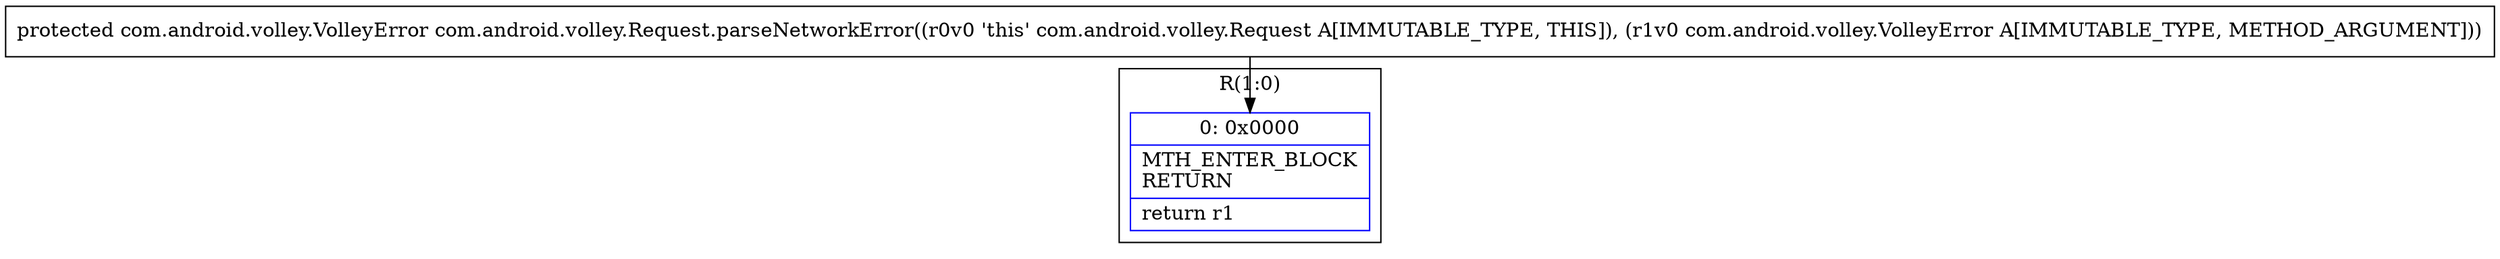 digraph "CFG forcom.android.volley.Request.parseNetworkError(Lcom\/android\/volley\/VolleyError;)Lcom\/android\/volley\/VolleyError;" {
subgraph cluster_Region_1344390106 {
label = "R(1:0)";
node [shape=record,color=blue];
Node_0 [shape=record,label="{0\:\ 0x0000|MTH_ENTER_BLOCK\lRETURN\l|return r1\l}"];
}
MethodNode[shape=record,label="{protected com.android.volley.VolleyError com.android.volley.Request.parseNetworkError((r0v0 'this' com.android.volley.Request A[IMMUTABLE_TYPE, THIS]), (r1v0 com.android.volley.VolleyError A[IMMUTABLE_TYPE, METHOD_ARGUMENT])) }"];
MethodNode -> Node_0;
}

